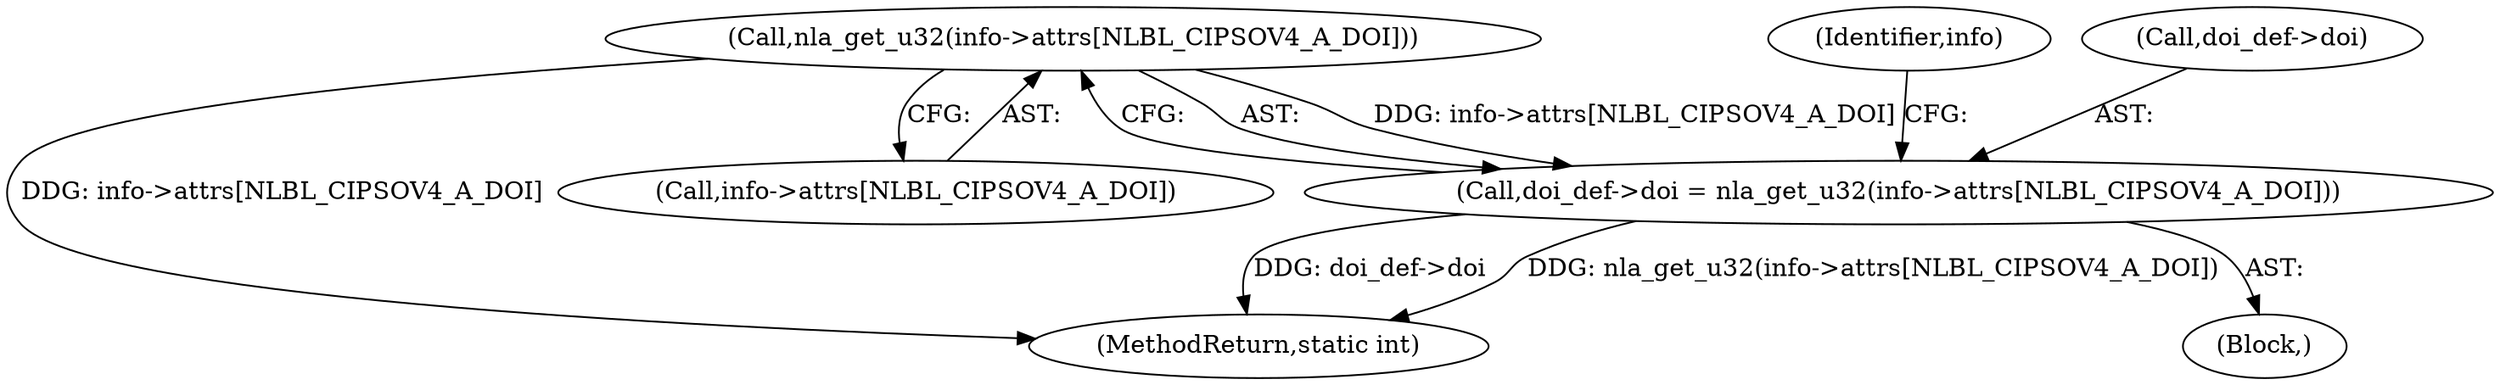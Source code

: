 digraph "0_linux_2a2f11c227bdf292b3a2900ad04139d301b56ac4@array" {
"1000114" [label="(Call,nla_get_u32(info->attrs[NLBL_CIPSOV4_A_DOI]))"];
"1000110" [label="(Call,doi_def->doi = nla_get_u32(info->attrs[NLBL_CIPSOV4_A_DOI]))"];
"1000114" [label="(Call,nla_get_u32(info->attrs[NLBL_CIPSOV4_A_DOI]))"];
"1000125" [label="(Identifier,info)"];
"1000170" [label="(MethodReturn,static int)"];
"1000103" [label="(Block,)"];
"1000110" [label="(Call,doi_def->doi = nla_get_u32(info->attrs[NLBL_CIPSOV4_A_DOI]))"];
"1000111" [label="(Call,doi_def->doi)"];
"1000115" [label="(Call,info->attrs[NLBL_CIPSOV4_A_DOI])"];
"1000114" -> "1000110"  [label="AST: "];
"1000114" -> "1000115"  [label="CFG: "];
"1000115" -> "1000114"  [label="AST: "];
"1000110" -> "1000114"  [label="CFG: "];
"1000114" -> "1000170"  [label="DDG: info->attrs[NLBL_CIPSOV4_A_DOI]"];
"1000114" -> "1000110"  [label="DDG: info->attrs[NLBL_CIPSOV4_A_DOI]"];
"1000110" -> "1000103"  [label="AST: "];
"1000111" -> "1000110"  [label="AST: "];
"1000125" -> "1000110"  [label="CFG: "];
"1000110" -> "1000170"  [label="DDG: nla_get_u32(info->attrs[NLBL_CIPSOV4_A_DOI])"];
"1000110" -> "1000170"  [label="DDG: doi_def->doi"];
}
